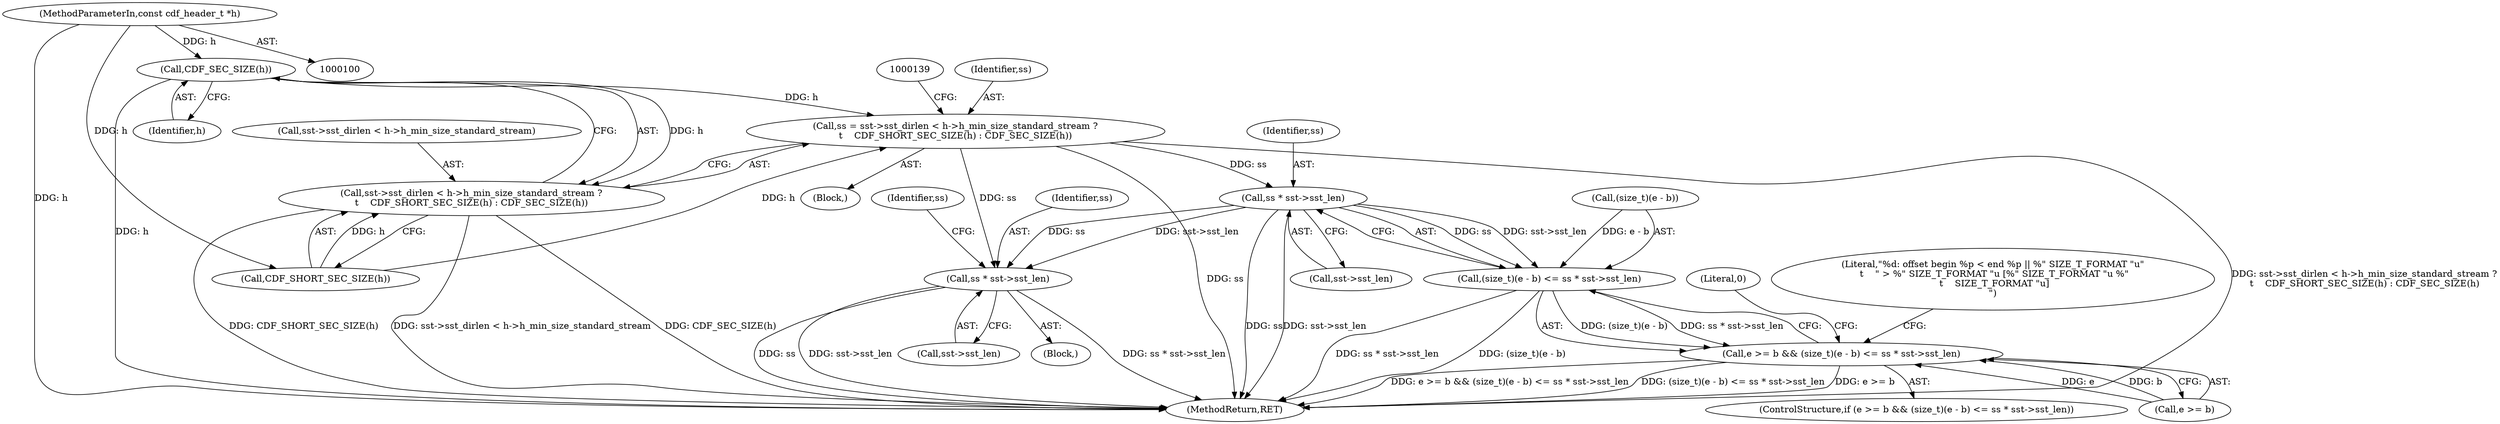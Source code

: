 digraph "0_file_36fadd29849b8087af9f4586f89dbf74ea45be67@pointer" {
"1000136" [label="(Call,CDF_SEC_SIZE(h))"];
"1000102" [label="(MethodParameterIn,const cdf_header_t *h)"];
"1000124" [label="(Call,ss = sst->sst_dirlen < h->h_min_size_standard_stream ?\n\t    CDF_SHORT_SEC_SIZE(h) : CDF_SEC_SIZE(h))"];
"1000153" [label="(Call,ss * sst->sst_len)"];
"1000147" [label="(Call,(size_t)(e - b) <= ss * sst->sst_len)"];
"1000143" [label="(Call,e >= b && (size_t)(e - b) <= ss * sst->sst_len)"];
"1000176" [label="(Call,ss * sst->sst_len)"];
"1000126" [label="(Call,sst->sst_dirlen < h->h_min_size_standard_stream ?\n\t    CDF_SHORT_SEC_SIZE(h) : CDF_SEC_SIZE(h))"];
"1000153" [label="(Call,ss * sst->sst_len)"];
"1000126" [label="(Call,sst->sst_dirlen < h->h_min_size_standard_stream ?\n\t    CDF_SHORT_SEC_SIZE(h) : CDF_SEC_SIZE(h))"];
"1000124" [label="(Call,ss = sst->sst_dirlen < h->h_min_size_standard_stream ?\n\t    CDF_SHORT_SEC_SIZE(h) : CDF_SEC_SIZE(h))"];
"1000147" [label="(Call,(size_t)(e - b) <= ss * sst->sst_len)"];
"1000148" [label="(Call,(size_t)(e - b))"];
"1000178" [label="(Call,sst->sst_len)"];
"1000106" [label="(Block,)"];
"1000177" [label="(Identifier,ss)"];
"1000162" [label="(Literal,\"%d: offset begin %p < end %p || %\" SIZE_T_FORMAT \"u\"\n \t    \" > %\" SIZE_T_FORMAT \"u [%\" SIZE_T_FORMAT \"u %\"\n \t    SIZE_T_FORMAT \"u]\n\")"];
"1000175" [label="(Block,)"];
"1000176" [label="(Call,ss * sst->sst_len)"];
"1000137" [label="(Identifier,h)"];
"1000102" [label="(MethodParameterIn,const cdf_header_t *h)"];
"1000136" [label="(Call,CDF_SEC_SIZE(h))"];
"1000144" [label="(Call,e >= b)"];
"1000159" [label="(Literal,0)"];
"1000142" [label="(ControlStructure,if (e >= b && (size_t)(e - b) <= ss * sst->sst_len))"];
"1000127" [label="(Call,sst->sst_dirlen < h->h_min_size_standard_stream)"];
"1000154" [label="(Identifier,ss)"];
"1000155" [label="(Call,sst->sst_len)"];
"1000182" [label="(Identifier,ss)"];
"1000143" [label="(Call,e >= b && (size_t)(e - b) <= ss * sst->sst_len)"];
"1000125" [label="(Identifier,ss)"];
"1000192" [label="(MethodReturn,RET)"];
"1000134" [label="(Call,CDF_SHORT_SEC_SIZE(h))"];
"1000136" -> "1000126"  [label="AST: "];
"1000136" -> "1000137"  [label="CFG: "];
"1000137" -> "1000136"  [label="AST: "];
"1000126" -> "1000136"  [label="CFG: "];
"1000136" -> "1000192"  [label="DDG: h"];
"1000136" -> "1000124"  [label="DDG: h"];
"1000136" -> "1000126"  [label="DDG: h"];
"1000102" -> "1000136"  [label="DDG: h"];
"1000102" -> "1000100"  [label="AST: "];
"1000102" -> "1000192"  [label="DDG: h"];
"1000102" -> "1000134"  [label="DDG: h"];
"1000124" -> "1000106"  [label="AST: "];
"1000124" -> "1000126"  [label="CFG: "];
"1000125" -> "1000124"  [label="AST: "];
"1000126" -> "1000124"  [label="AST: "];
"1000139" -> "1000124"  [label="CFG: "];
"1000124" -> "1000192"  [label="DDG: ss"];
"1000124" -> "1000192"  [label="DDG: sst->sst_dirlen < h->h_min_size_standard_stream ?\n\t    CDF_SHORT_SEC_SIZE(h) : CDF_SEC_SIZE(h)"];
"1000134" -> "1000124"  [label="DDG: h"];
"1000124" -> "1000153"  [label="DDG: ss"];
"1000124" -> "1000176"  [label="DDG: ss"];
"1000153" -> "1000147"  [label="AST: "];
"1000153" -> "1000155"  [label="CFG: "];
"1000154" -> "1000153"  [label="AST: "];
"1000155" -> "1000153"  [label="AST: "];
"1000147" -> "1000153"  [label="CFG: "];
"1000153" -> "1000192"  [label="DDG: ss"];
"1000153" -> "1000192"  [label="DDG: sst->sst_len"];
"1000153" -> "1000147"  [label="DDG: ss"];
"1000153" -> "1000147"  [label="DDG: sst->sst_len"];
"1000153" -> "1000176"  [label="DDG: ss"];
"1000153" -> "1000176"  [label="DDG: sst->sst_len"];
"1000147" -> "1000143"  [label="AST: "];
"1000148" -> "1000147"  [label="AST: "];
"1000143" -> "1000147"  [label="CFG: "];
"1000147" -> "1000192"  [label="DDG: (size_t)(e - b)"];
"1000147" -> "1000192"  [label="DDG: ss * sst->sst_len"];
"1000147" -> "1000143"  [label="DDG: (size_t)(e - b)"];
"1000147" -> "1000143"  [label="DDG: ss * sst->sst_len"];
"1000148" -> "1000147"  [label="DDG: e - b"];
"1000143" -> "1000142"  [label="AST: "];
"1000143" -> "1000144"  [label="CFG: "];
"1000144" -> "1000143"  [label="AST: "];
"1000159" -> "1000143"  [label="CFG: "];
"1000162" -> "1000143"  [label="CFG: "];
"1000143" -> "1000192"  [label="DDG: e >= b"];
"1000143" -> "1000192"  [label="DDG: e >= b && (size_t)(e - b) <= ss * sst->sst_len"];
"1000143" -> "1000192"  [label="DDG: (size_t)(e - b) <= ss * sst->sst_len"];
"1000144" -> "1000143"  [label="DDG: e"];
"1000144" -> "1000143"  [label="DDG: b"];
"1000176" -> "1000175"  [label="AST: "];
"1000176" -> "1000178"  [label="CFG: "];
"1000177" -> "1000176"  [label="AST: "];
"1000178" -> "1000176"  [label="AST: "];
"1000182" -> "1000176"  [label="CFG: "];
"1000176" -> "1000192"  [label="DDG: sst->sst_len"];
"1000176" -> "1000192"  [label="DDG: ss * sst->sst_len"];
"1000176" -> "1000192"  [label="DDG: ss"];
"1000126" -> "1000134"  [label="CFG: "];
"1000127" -> "1000126"  [label="AST: "];
"1000134" -> "1000126"  [label="AST: "];
"1000126" -> "1000192"  [label="DDG: CDF_SHORT_SEC_SIZE(h)"];
"1000126" -> "1000192"  [label="DDG: sst->sst_dirlen < h->h_min_size_standard_stream"];
"1000126" -> "1000192"  [label="DDG: CDF_SEC_SIZE(h)"];
"1000134" -> "1000126"  [label="DDG: h"];
}
